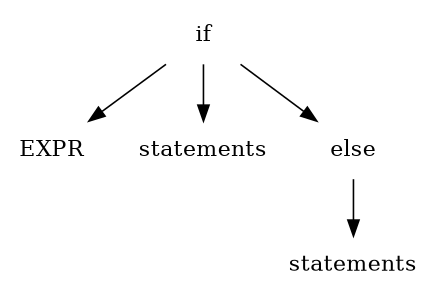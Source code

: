 digraph L0 {
        size = "4,2";
        ordering=out;
        node [shape = plaintext];
        EXPR[label=EXPR];
        STAT [label=statements];
        if -> {EXPR STAT else};
        ESTAT [label=statements];
        else -> ESTAT;
}
